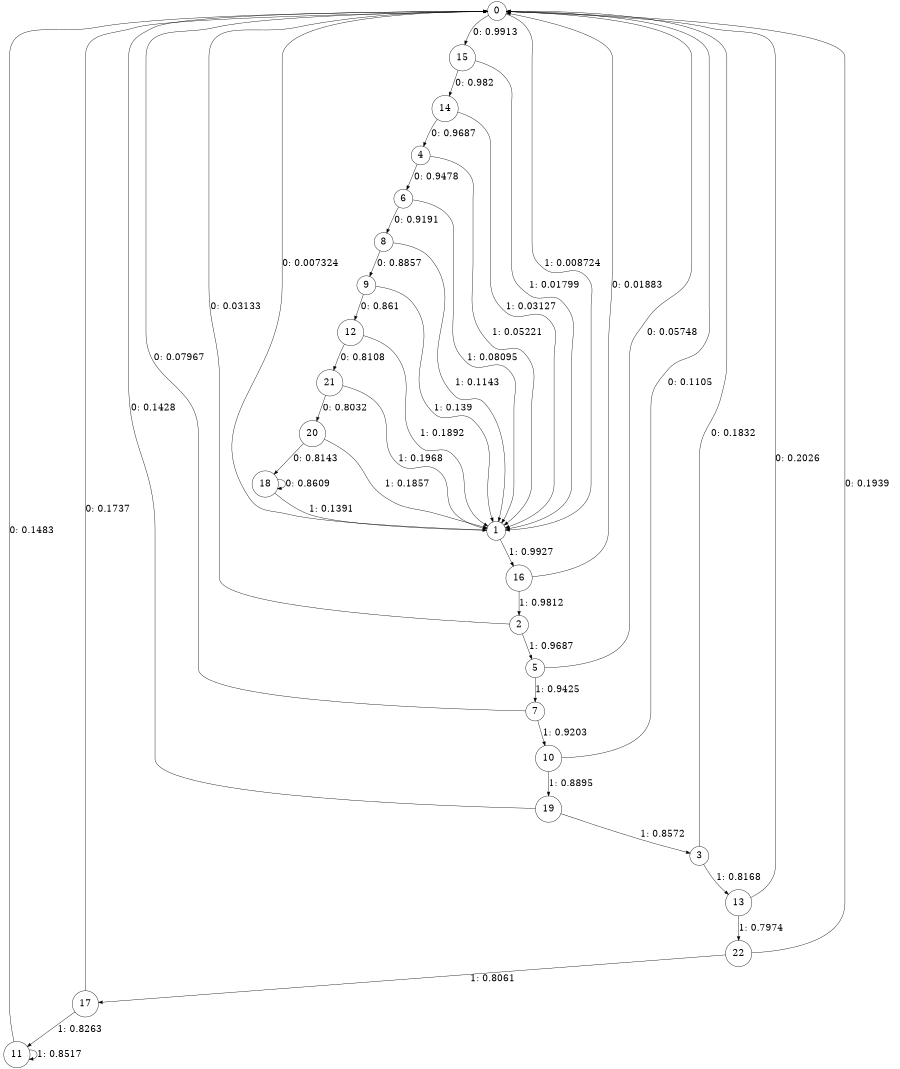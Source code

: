 digraph "ch2source_phase3_L13" {
size = "6,8.5";
ratio = "fill";
node [shape = circle];
node [fontsize = 24];
edge [fontsize = 24];
0 -> 15 [label = "0: 0.9913   "];
0 -> 1 [label = "1: 0.008724  "];
1 -> 0 [label = "0: 0.007324  "];
1 -> 16 [label = "1: 0.9927   "];
2 -> 0 [label = "0: 0.03133  "];
2 -> 5 [label = "1: 0.9687   "];
3 -> 0 [label = "0: 0.1832   "];
3 -> 13 [label = "1: 0.8168   "];
4 -> 6 [label = "0: 0.9478   "];
4 -> 1 [label = "1: 0.05221  "];
5 -> 0 [label = "0: 0.05748  "];
5 -> 7 [label = "1: 0.9425   "];
6 -> 8 [label = "0: 0.9191   "];
6 -> 1 [label = "1: 0.08095  "];
7 -> 0 [label = "0: 0.07967  "];
7 -> 10 [label = "1: 0.9203   "];
8 -> 9 [label = "0: 0.8857   "];
8 -> 1 [label = "1: 0.1143   "];
9 -> 12 [label = "0: 0.861    "];
9 -> 1 [label = "1: 0.139    "];
10 -> 0 [label = "0: 0.1105   "];
10 -> 19 [label = "1: 0.8895   "];
11 -> 0 [label = "0: 0.1483   "];
11 -> 11 [label = "1: 0.8517   "];
12 -> 21 [label = "0: 0.8108   "];
12 -> 1 [label = "1: 0.1892   "];
13 -> 0 [label = "0: 0.2026   "];
13 -> 22 [label = "1: 0.7974   "];
14 -> 4 [label = "0: 0.9687   "];
14 -> 1 [label = "1: 0.03127  "];
15 -> 14 [label = "0: 0.982    "];
15 -> 1 [label = "1: 0.01799  "];
16 -> 0 [label = "0: 0.01883  "];
16 -> 2 [label = "1: 0.9812   "];
17 -> 0 [label = "0: 0.1737   "];
17 -> 11 [label = "1: 0.8263   "];
18 -> 18 [label = "0: 0.8609   "];
18 -> 1 [label = "1: 0.1391   "];
19 -> 0 [label = "0: 0.1428   "];
19 -> 3 [label = "1: 0.8572   "];
20 -> 18 [label = "0: 0.8143   "];
20 -> 1 [label = "1: 0.1857   "];
21 -> 20 [label = "0: 0.8032   "];
21 -> 1 [label = "1: 0.1968   "];
22 -> 0 [label = "0: 0.1939   "];
22 -> 17 [label = "1: 0.8061   "];
}